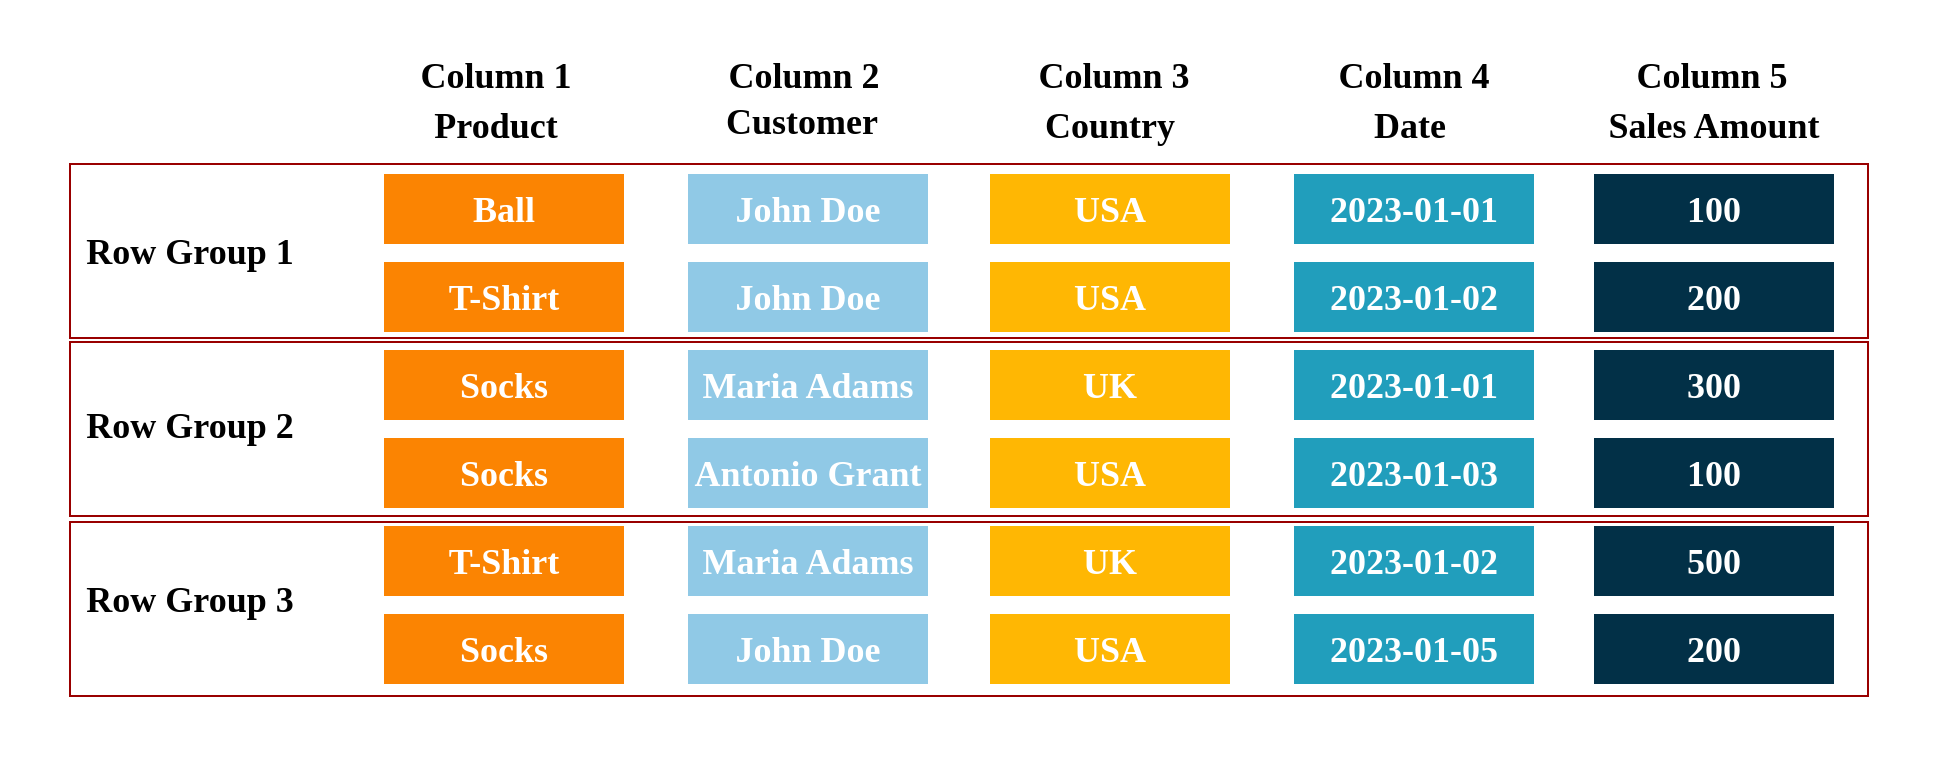 <mxfile version="22.1.18" type="device">
  <diagram name="第 1 页" id="b5mSkbhJ9TMHFWA24EFK">
    <mxGraphModel dx="1136" dy="723" grid="0" gridSize="10" guides="1" tooltips="1" connect="1" arrows="1" fold="1" page="1" pageScale="1" pageWidth="1169" pageHeight="1654" math="0" shadow="0">
      <root>
        <mxCell id="0" />
        <mxCell id="1" parent="0" />
        <mxCell id="1BIU7v5YuPMw9bHsWgs8-1" value="" style="rounded=0;whiteSpace=wrap;html=1;strokeColor=none;fillColor=none;" parent="1" vertex="1">
          <mxGeometry x="103.5" y="181.5" width="968" height="384" as="geometry" />
        </mxCell>
        <mxCell id="Wwvuy24Hpc_Wd7kaBeGP-59" value="" style="rounded=0;whiteSpace=wrap;html=1;strokeColor=#990000;" parent="1" vertex="1">
          <mxGeometry x="138" y="442" width="899" height="87" as="geometry" />
        </mxCell>
        <mxCell id="Wwvuy24Hpc_Wd7kaBeGP-58" value="" style="rounded=0;whiteSpace=wrap;html=1;strokeColor=#990000;" parent="1" vertex="1">
          <mxGeometry x="138" y="352" width="899" height="87" as="geometry" />
        </mxCell>
        <mxCell id="Wwvuy24Hpc_Wd7kaBeGP-57" value="" style="rounded=0;whiteSpace=wrap;html=1;strokeColor=#990000;" parent="1" vertex="1">
          <mxGeometry x="138" y="263" width="899" height="87" as="geometry" />
        </mxCell>
        <mxCell id="Wwvuy24Hpc_Wd7kaBeGP-13" value="&lt;font face=&quot;Times New Roman&quot; style=&quot;font-size: 18px;&quot;&gt;&lt;b style=&quot;&quot;&gt;Column 1&lt;/b&gt;&lt;/font&gt;" style="text;html=1;strokeColor=none;fillColor=none;align=center;verticalAlign=middle;whiteSpace=wrap;rounded=0;" parent="1" vertex="1">
          <mxGeometry x="310" y="204" width="82" height="30" as="geometry" />
        </mxCell>
        <mxCell id="Wwvuy24Hpc_Wd7kaBeGP-14" value="&lt;font face=&quot;Times New Roman&quot; style=&quot;font-size: 18px;&quot;&gt;&lt;b style=&quot;&quot;&gt;Column 2&lt;/b&gt;&lt;/font&gt;" style="text;html=1;strokeColor=none;fillColor=none;align=center;verticalAlign=middle;whiteSpace=wrap;rounded=0;" parent="1" vertex="1">
          <mxGeometry x="464" y="204" width="82" height="30" as="geometry" />
        </mxCell>
        <mxCell id="Wwvuy24Hpc_Wd7kaBeGP-15" value="&lt;font face=&quot;Times New Roman&quot; style=&quot;font-size: 18px;&quot;&gt;&lt;b style=&quot;&quot;&gt;Column 3&lt;/b&gt;&lt;/font&gt;" style="text;html=1;strokeColor=none;fillColor=none;align=center;verticalAlign=middle;whiteSpace=wrap;rounded=0;" parent="1" vertex="1">
          <mxGeometry x="619" y="204" width="82" height="30" as="geometry" />
        </mxCell>
        <mxCell id="Wwvuy24Hpc_Wd7kaBeGP-16" value="&lt;font face=&quot;Times New Roman&quot; style=&quot;font-size: 18px;&quot;&gt;&lt;b style=&quot;&quot;&gt;Column 4&lt;/b&gt;&lt;/font&gt;" style="text;html=1;strokeColor=none;fillColor=none;align=center;verticalAlign=middle;whiteSpace=wrap;rounded=0;" parent="1" vertex="1">
          <mxGeometry x="769" y="204" width="82" height="30" as="geometry" />
        </mxCell>
        <mxCell id="Wwvuy24Hpc_Wd7kaBeGP-17" value="&lt;font face=&quot;Times New Roman&quot; style=&quot;font-size: 18px;&quot;&gt;&lt;b style=&quot;&quot;&gt;Column 5&lt;/b&gt;&lt;/font&gt;" style="text;html=1;strokeColor=none;fillColor=none;align=center;verticalAlign=middle;whiteSpace=wrap;rounded=0;" parent="1" vertex="1">
          <mxGeometry x="918" y="204" width="82" height="30" as="geometry" />
        </mxCell>
        <mxCell id="Wwvuy24Hpc_Wd7kaBeGP-18" value="&lt;font face=&quot;Times New Roman&quot; style=&quot;font-size: 18px;&quot;&gt;&lt;b style=&quot;&quot;&gt;Product&lt;/b&gt;&lt;/font&gt;" style="text;html=1;strokeColor=none;fillColor=none;align=center;verticalAlign=middle;whiteSpace=wrap;rounded=0;" parent="1" vertex="1">
          <mxGeometry x="310" y="229" width="82" height="30" as="geometry" />
        </mxCell>
        <mxCell id="Wwvuy24Hpc_Wd7kaBeGP-19" value="&lt;font face=&quot;Times New Roman&quot; style=&quot;font-size: 18px;&quot;&gt;&lt;b style=&quot;&quot;&gt;Customer&lt;/b&gt;&lt;/font&gt;" style="text;html=1;strokeColor=none;fillColor=none;align=center;verticalAlign=middle;whiteSpace=wrap;rounded=0;" parent="1" vertex="1">
          <mxGeometry x="463" y="227" width="82" height="30" as="geometry" />
        </mxCell>
        <mxCell id="Wwvuy24Hpc_Wd7kaBeGP-20" value="&lt;font face=&quot;Times New Roman&quot; style=&quot;font-size: 18px;&quot;&gt;&lt;b style=&quot;&quot;&gt;Country&lt;/b&gt;&lt;/font&gt;" style="text;html=1;strokeColor=none;fillColor=none;align=center;verticalAlign=middle;whiteSpace=wrap;rounded=0;" parent="1" vertex="1">
          <mxGeometry x="617" y="229" width="82" height="30" as="geometry" />
        </mxCell>
        <mxCell id="Wwvuy24Hpc_Wd7kaBeGP-21" value="&lt;font face=&quot;Times New Roman&quot; style=&quot;font-size: 18px;&quot;&gt;&lt;b style=&quot;&quot;&gt;Date&lt;/b&gt;&lt;/font&gt;" style="text;html=1;strokeColor=none;fillColor=none;align=center;verticalAlign=middle;whiteSpace=wrap;rounded=0;" parent="1" vertex="1">
          <mxGeometry x="767" y="229" width="82" height="30" as="geometry" />
        </mxCell>
        <mxCell id="Wwvuy24Hpc_Wd7kaBeGP-22" value="&lt;font face=&quot;Times New Roman&quot; style=&quot;font-size: 18px;&quot;&gt;&lt;b style=&quot;&quot;&gt;Sales Amount&lt;/b&gt;&lt;/font&gt;" style="text;html=1;strokeColor=none;fillColor=none;align=center;verticalAlign=middle;whiteSpace=wrap;rounded=0;" parent="1" vertex="1">
          <mxGeometry x="905" y="229" width="110" height="30" as="geometry" />
        </mxCell>
        <mxCell id="Wwvuy24Hpc_Wd7kaBeGP-23" value="&lt;font color=&quot;#ffffff&quot; style=&quot;font-size: 18px;&quot; face=&quot;Times New Roman&quot;&gt;&lt;b&gt;Ball&lt;/b&gt;&lt;/font&gt;" style="rounded=0;whiteSpace=wrap;html=1;fillColor=#FB8402;strokeColor=none;" parent="1" vertex="1">
          <mxGeometry x="295" y="268" width="120" height="35" as="geometry" />
        </mxCell>
        <mxCell id="Wwvuy24Hpc_Wd7kaBeGP-24" value="&lt;font color=&quot;#ffffff&quot; style=&quot;font-size: 18px;&quot; face=&quot;Times New Roman&quot;&gt;&lt;b&gt;T-Shirt&lt;/b&gt;&lt;/font&gt;" style="rounded=0;whiteSpace=wrap;html=1;fillColor=#FB8402;strokeColor=none;" parent="1" vertex="1">
          <mxGeometry x="295" y="312" width="120" height="35" as="geometry" />
        </mxCell>
        <mxCell id="Wwvuy24Hpc_Wd7kaBeGP-25" value="&lt;font color=&quot;#ffffff&quot; style=&quot;font-size: 18px;&quot; face=&quot;Times New Roman&quot;&gt;&lt;b&gt;Socks&lt;br&gt;&lt;/b&gt;&lt;/font&gt;" style="rounded=0;whiteSpace=wrap;html=1;fillColor=#FB8402;strokeColor=none;" parent="1" vertex="1">
          <mxGeometry x="295" y="356" width="120" height="35" as="geometry" />
        </mxCell>
        <mxCell id="Wwvuy24Hpc_Wd7kaBeGP-26" value="&lt;font color=&quot;#ffffff&quot; style=&quot;font-size: 18px;&quot; face=&quot;Times New Roman&quot;&gt;&lt;b&gt;Socks&lt;br&gt;&lt;/b&gt;&lt;/font&gt;" style="rounded=0;whiteSpace=wrap;html=1;fillColor=#FB8402;strokeColor=none;" parent="1" vertex="1">
          <mxGeometry x="295" y="400" width="120" height="35" as="geometry" />
        </mxCell>
        <mxCell id="Wwvuy24Hpc_Wd7kaBeGP-27" value="&lt;font color=&quot;#ffffff&quot; style=&quot;font-size: 18px;&quot; face=&quot;Times New Roman&quot;&gt;&lt;b&gt;T-Shirt&lt;/b&gt;&lt;/font&gt;" style="rounded=0;whiteSpace=wrap;html=1;fillColor=#FB8402;strokeColor=none;" parent="1" vertex="1">
          <mxGeometry x="295" y="444" width="120" height="35" as="geometry" />
        </mxCell>
        <mxCell id="Wwvuy24Hpc_Wd7kaBeGP-28" value="&lt;font color=&quot;#ffffff&quot; style=&quot;font-size: 18px;&quot; face=&quot;Times New Roman&quot;&gt;&lt;b&gt;Socks&lt;br&gt;&lt;/b&gt;&lt;/font&gt;" style="rounded=0;whiteSpace=wrap;html=1;fillColor=#FB8402;strokeColor=none;" parent="1" vertex="1">
          <mxGeometry x="295" y="488" width="120" height="35" as="geometry" />
        </mxCell>
        <mxCell id="Wwvuy24Hpc_Wd7kaBeGP-29" value="&lt;font face=&quot;Times New Roman&quot; style=&quot;font-size: 18px;&quot;&gt;&lt;b style=&quot;&quot;&gt;Row Group 1&lt;br&gt;&lt;/b&gt;&lt;/font&gt;" style="text;html=1;strokeColor=none;fillColor=none;align=center;verticalAlign=middle;whiteSpace=wrap;rounded=0;" parent="1" vertex="1">
          <mxGeometry x="139" y="292" width="118" height="30" as="geometry" />
        </mxCell>
        <mxCell id="Wwvuy24Hpc_Wd7kaBeGP-30" value="&lt;font face=&quot;Times New Roman&quot; style=&quot;font-size: 18px;&quot;&gt;&lt;b style=&quot;&quot;&gt;Row Group 2&lt;br&gt;&lt;/b&gt;&lt;/font&gt;" style="text;html=1;strokeColor=none;fillColor=none;align=center;verticalAlign=middle;whiteSpace=wrap;rounded=0;" parent="1" vertex="1">
          <mxGeometry x="139" y="379" width="118" height="30" as="geometry" />
        </mxCell>
        <mxCell id="Wwvuy24Hpc_Wd7kaBeGP-31" value="&lt;font face=&quot;Times New Roman&quot; style=&quot;font-size: 18px;&quot;&gt;&lt;b style=&quot;&quot;&gt;Row Group 3&lt;br&gt;&lt;/b&gt;&lt;/font&gt;" style="text;html=1;strokeColor=none;fillColor=none;align=center;verticalAlign=middle;whiteSpace=wrap;rounded=0;" parent="1" vertex="1">
          <mxGeometry x="139" y="466" width="118" height="30" as="geometry" />
        </mxCell>
        <mxCell id="Wwvuy24Hpc_Wd7kaBeGP-32" value="&lt;font color=&quot;#ffffff&quot; style=&quot;font-size: 18px;&quot; face=&quot;Times New Roman&quot;&gt;&lt;b&gt;John Doe&lt;/b&gt;&lt;/font&gt;" style="rounded=0;whiteSpace=wrap;html=1;fillColor=#90C9E6;strokeColor=none;" parent="1" vertex="1">
          <mxGeometry x="447" y="268" width="120" height="35" as="geometry" />
        </mxCell>
        <mxCell id="Wwvuy24Hpc_Wd7kaBeGP-33" value="&lt;font color=&quot;#ffffff&quot; style=&quot;font-size: 18px;&quot; face=&quot;Times New Roman&quot;&gt;&lt;b&gt;John Doe&lt;/b&gt;&lt;/font&gt;" style="rounded=0;whiteSpace=wrap;html=1;fillColor=#90C9E6;strokeColor=none;" parent="1" vertex="1">
          <mxGeometry x="447" y="312" width="120" height="35" as="geometry" />
        </mxCell>
        <mxCell id="Wwvuy24Hpc_Wd7kaBeGP-34" value="&lt;font color=&quot;#ffffff&quot; style=&quot;font-size: 18px;&quot; face=&quot;Times New Roman&quot;&gt;&lt;b&gt;Maria Adams&lt;/b&gt;&lt;/font&gt;" style="rounded=0;whiteSpace=wrap;html=1;fillColor=#90C9E6;strokeColor=none;" parent="1" vertex="1">
          <mxGeometry x="447" y="356" width="120" height="35" as="geometry" />
        </mxCell>
        <mxCell id="Wwvuy24Hpc_Wd7kaBeGP-35" value="&lt;font color=&quot;#ffffff&quot; style=&quot;font-size: 18px;&quot; face=&quot;Times New Roman&quot;&gt;&lt;b&gt;Antonio Grant&lt;/b&gt;&lt;/font&gt;" style="rounded=0;whiteSpace=wrap;html=1;fillColor=#90C9E6;strokeColor=none;" parent="1" vertex="1">
          <mxGeometry x="447" y="400" width="120" height="35" as="geometry" />
        </mxCell>
        <mxCell id="Wwvuy24Hpc_Wd7kaBeGP-36" value="&lt;b style=&quot;border-color: var(--border-color); color: rgb(255, 255, 255); font-family: &amp;quot;Times New Roman&amp;quot;; font-size: 18px;&quot;&gt;Maria Adams&lt;/b&gt;" style="rounded=0;whiteSpace=wrap;html=1;fillColor=#90C9E6;strokeColor=none;" parent="1" vertex="1">
          <mxGeometry x="447" y="444" width="120" height="35" as="geometry" />
        </mxCell>
        <mxCell id="Wwvuy24Hpc_Wd7kaBeGP-37" value="&lt;font color=&quot;#ffffff&quot; style=&quot;font-size: 18px;&quot; face=&quot;Times New Roman&quot;&gt;&lt;b&gt;John Doe&lt;/b&gt;&lt;/font&gt;" style="rounded=0;whiteSpace=wrap;html=1;fillColor=#90C9E6;strokeColor=none;" parent="1" vertex="1">
          <mxGeometry x="447" y="488" width="120" height="35" as="geometry" />
        </mxCell>
        <mxCell id="Wwvuy24Hpc_Wd7kaBeGP-38" value="&lt;font color=&quot;#ffffff&quot; style=&quot;font-size: 18px;&quot; face=&quot;Times New Roman&quot;&gt;&lt;b&gt;USA&lt;/b&gt;&lt;/font&gt;" style="rounded=0;whiteSpace=wrap;html=1;fillColor=#FFB703;strokeColor=none;" parent="1" vertex="1">
          <mxGeometry x="598" y="268" width="120" height="35" as="geometry" />
        </mxCell>
        <mxCell id="Wwvuy24Hpc_Wd7kaBeGP-39" value="&lt;b style=&quot;border-color: var(--border-color); color: rgb(255, 255, 255); font-family: &amp;quot;Times New Roman&amp;quot;; font-size: 18px;&quot;&gt;USA&lt;/b&gt;" style="rounded=0;whiteSpace=wrap;html=1;fillColor=#FFB703;strokeColor=none;" parent="1" vertex="1">
          <mxGeometry x="598" y="312" width="120" height="35" as="geometry" />
        </mxCell>
        <mxCell id="Wwvuy24Hpc_Wd7kaBeGP-40" value="&lt;font color=&quot;#ffffff&quot; style=&quot;font-size: 18px;&quot; face=&quot;Times New Roman&quot;&gt;&lt;b&gt;UK&lt;br&gt;&lt;/b&gt;&lt;/font&gt;" style="rounded=0;whiteSpace=wrap;html=1;fillColor=#FFB703;strokeColor=none;" parent="1" vertex="1">
          <mxGeometry x="598" y="356" width="120" height="35" as="geometry" />
        </mxCell>
        <mxCell id="Wwvuy24Hpc_Wd7kaBeGP-41" value="&lt;b style=&quot;border-color: var(--border-color); color: rgb(255, 255, 255); font-family: &amp;quot;Times New Roman&amp;quot;; font-size: 18px;&quot;&gt;USA&lt;/b&gt;" style="rounded=0;whiteSpace=wrap;html=1;fillColor=#FFB703;strokeColor=none;" parent="1" vertex="1">
          <mxGeometry x="598" y="400" width="120" height="35" as="geometry" />
        </mxCell>
        <mxCell id="Wwvuy24Hpc_Wd7kaBeGP-42" value="&lt;b style=&quot;border-color: var(--border-color); color: rgb(255, 255, 255); font-family: &amp;quot;Times New Roman&amp;quot;; font-size: 18px;&quot;&gt;UK&lt;/b&gt;" style="rounded=0;whiteSpace=wrap;html=1;fillColor=#FFB703;strokeColor=none;" parent="1" vertex="1">
          <mxGeometry x="598" y="444" width="120" height="35" as="geometry" />
        </mxCell>
        <mxCell id="Wwvuy24Hpc_Wd7kaBeGP-43" value="&lt;b style=&quot;border-color: var(--border-color); color: rgb(255, 255, 255); font-family: &amp;quot;Times New Roman&amp;quot;; font-size: 18px;&quot;&gt;USA&lt;/b&gt;" style="rounded=0;whiteSpace=wrap;html=1;fillColor=#FFB703;strokeColor=none;" parent="1" vertex="1">
          <mxGeometry x="598" y="488" width="120" height="35" as="geometry" />
        </mxCell>
        <mxCell id="Wwvuy24Hpc_Wd7kaBeGP-44" value="&lt;font color=&quot;#ffffff&quot; style=&quot;font-size: 18px;&quot; face=&quot;Times New Roman&quot;&gt;&lt;b&gt;2023-01-01&lt;/b&gt;&lt;/font&gt;" style="rounded=0;whiteSpace=wrap;html=1;fillColor=#219EBC;strokeColor=none;" parent="1" vertex="1">
          <mxGeometry x="750" y="268" width="120" height="35" as="geometry" />
        </mxCell>
        <mxCell id="Wwvuy24Hpc_Wd7kaBeGP-45" value="&lt;b style=&quot;border-color: var(--border-color); color: rgb(255, 255, 255); font-family: &amp;quot;Times New Roman&amp;quot;; font-size: 18px;&quot;&gt;2023-01-02&lt;/b&gt;" style="rounded=0;whiteSpace=wrap;html=1;fillColor=#219EBC;strokeColor=none;" parent="1" vertex="1">
          <mxGeometry x="750" y="312" width="120" height="35" as="geometry" />
        </mxCell>
        <mxCell id="Wwvuy24Hpc_Wd7kaBeGP-46" value="&lt;b style=&quot;border-color: var(--border-color); color: rgb(255, 255, 255); font-family: &amp;quot;Times New Roman&amp;quot;; font-size: 18px;&quot;&gt;2023-01-01&lt;/b&gt;&lt;font color=&quot;#ffffff&quot; style=&quot;font-size: 18px;&quot; face=&quot;Times New Roman&quot;&gt;&lt;b&gt;&lt;br&gt;&lt;/b&gt;&lt;/font&gt;" style="rounded=0;whiteSpace=wrap;html=1;fillColor=#219EBC;strokeColor=none;" parent="1" vertex="1">
          <mxGeometry x="750" y="356" width="120" height="35" as="geometry" />
        </mxCell>
        <mxCell id="Wwvuy24Hpc_Wd7kaBeGP-47" value="&lt;b style=&quot;border-color: var(--border-color); color: rgb(255, 255, 255); font-family: &amp;quot;Times New Roman&amp;quot;; font-size: 18px;&quot;&gt;2023-01-03&lt;/b&gt;" style="rounded=0;whiteSpace=wrap;html=1;fillColor=#219EBC;strokeColor=none;" parent="1" vertex="1">
          <mxGeometry x="750" y="400" width="120" height="35" as="geometry" />
        </mxCell>
        <mxCell id="Wwvuy24Hpc_Wd7kaBeGP-48" value="&lt;b style=&quot;border-color: var(--border-color); color: rgb(255, 255, 255); font-family: &amp;quot;Times New Roman&amp;quot;; font-size: 18px;&quot;&gt;2023-01-02&lt;/b&gt;" style="rounded=0;whiteSpace=wrap;html=1;fillColor=#219EBC;strokeColor=none;" parent="1" vertex="1">
          <mxGeometry x="750" y="444" width="120" height="35" as="geometry" />
        </mxCell>
        <mxCell id="Wwvuy24Hpc_Wd7kaBeGP-49" value="&lt;b style=&quot;border-color: var(--border-color); color: rgb(255, 255, 255); font-family: &amp;quot;Times New Roman&amp;quot;; font-size: 18px;&quot;&gt;2023-01-05&lt;/b&gt;" style="rounded=0;whiteSpace=wrap;html=1;fillColor=#219EBC;strokeColor=none;" parent="1" vertex="1">
          <mxGeometry x="750" y="488" width="120" height="35" as="geometry" />
        </mxCell>
        <mxCell id="Wwvuy24Hpc_Wd7kaBeGP-51" value="&lt;font color=&quot;#ffffff&quot; style=&quot;font-size: 18px;&quot; face=&quot;Times New Roman&quot;&gt;&lt;b&gt;100&lt;/b&gt;&lt;/font&gt;" style="rounded=0;whiteSpace=wrap;html=1;fillColor=#023047;strokeColor=none;" parent="1" vertex="1">
          <mxGeometry x="900" y="268" width="120" height="35" as="geometry" />
        </mxCell>
        <mxCell id="Wwvuy24Hpc_Wd7kaBeGP-52" value="&lt;b style=&quot;border-color: var(--border-color); color: rgb(255, 255, 255); font-family: &amp;quot;Times New Roman&amp;quot;; font-size: 18px;&quot;&gt;200&lt;/b&gt;" style="rounded=0;whiteSpace=wrap;html=1;fillColor=#023047;strokeColor=none;" parent="1" vertex="1">
          <mxGeometry x="900" y="312" width="120" height="35" as="geometry" />
        </mxCell>
        <mxCell id="Wwvuy24Hpc_Wd7kaBeGP-53" value="&lt;font color=&quot;#ffffff&quot; style=&quot;font-size: 18px;&quot; face=&quot;Times New Roman&quot;&gt;&lt;b&gt;300&lt;br&gt;&lt;/b&gt;&lt;/font&gt;" style="rounded=0;whiteSpace=wrap;html=1;fillColor=#023047;strokeColor=none;" parent="1" vertex="1">
          <mxGeometry x="900" y="356" width="120" height="35" as="geometry" />
        </mxCell>
        <mxCell id="Wwvuy24Hpc_Wd7kaBeGP-54" value="&lt;b style=&quot;border-color: var(--border-color); color: rgb(255, 255, 255); font-family: &amp;quot;Times New Roman&amp;quot;; font-size: 18px;&quot;&gt;100&lt;/b&gt;" style="rounded=0;whiteSpace=wrap;html=1;fillColor=#023047;strokeColor=none;" parent="1" vertex="1">
          <mxGeometry x="900" y="400" width="120" height="35" as="geometry" />
        </mxCell>
        <mxCell id="Wwvuy24Hpc_Wd7kaBeGP-55" value="&lt;b style=&quot;border-color: var(--border-color); color: rgb(255, 255, 255); font-family: &amp;quot;Times New Roman&amp;quot;; font-size: 18px;&quot;&gt;500&lt;/b&gt;" style="rounded=0;whiteSpace=wrap;html=1;fillColor=#023047;strokeColor=none;" parent="1" vertex="1">
          <mxGeometry x="900" y="444" width="120" height="35" as="geometry" />
        </mxCell>
        <mxCell id="Wwvuy24Hpc_Wd7kaBeGP-56" value="&lt;b style=&quot;border-color: var(--border-color); color: rgb(255, 255, 255); font-family: &amp;quot;Times New Roman&amp;quot;; font-size: 18px;&quot;&gt;200&lt;/b&gt;" style="rounded=0;whiteSpace=wrap;html=1;fillColor=#023047;strokeColor=none;" parent="1" vertex="1">
          <mxGeometry x="900" y="488" width="120" height="35" as="geometry" />
        </mxCell>
      </root>
    </mxGraphModel>
  </diagram>
</mxfile>

